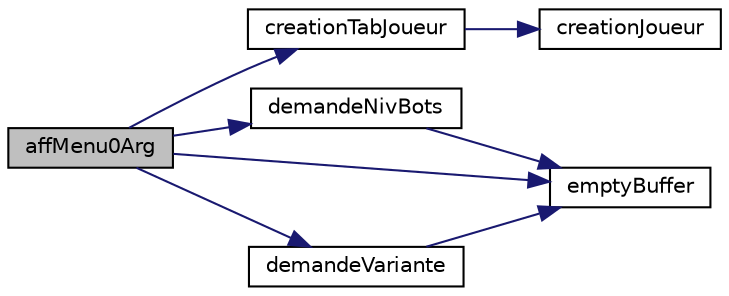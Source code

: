 digraph "affMenu0Arg"
{
 // INTERACTIVE_SVG=YES
 // LATEX_PDF_SIZE
  edge [fontname="Helvetica",fontsize="10",labelfontname="Helvetica",labelfontsize="10"];
  node [fontname="Helvetica",fontsize="10",shape=record];
  rankdir="LR";
  Node1 [label="affMenu0Arg",height=0.2,width=0.4,color="black", fillcolor="grey75", style="filled", fontcolor="black",tooltip=": demande à l'utilisateur le niveau des bots"];
  Node1 -> Node2 [color="midnightblue",fontsize="10",style="solid",fontname="Helvetica"];
  Node2 [label="creationTabJoueur",height=0.2,width=0.4,color="black", fillcolor="white", style="filled",URL="$etienne_8c.html#a5706cf4d64afcdc6465a359cad4165c5",tooltip=": demande à l'utilisateur le niveau des bots"];
  Node2 -> Node3 [color="midnightblue",fontsize="10",style="solid",fontname="Helvetica"];
  Node3 [label="creationJoueur",height=0.2,width=0.4,color="black", fillcolor="white", style="filled",URL="$nathan_8c.html#a881e21bf9def4c848ed2c4af627429b0",tooltip=" "];
  Node1 -> Node4 [color="midnightblue",fontsize="10",style="solid",fontname="Helvetica"];
  Node4 [label="demandeNivBots",height=0.2,width=0.4,color="black", fillcolor="white", style="filled",URL="$etienne_8c.html#a865bb6392ac7abecabea1695f8d20558",tooltip=": demande à l'utilisateur le niveau des bots"];
  Node4 -> Node5 [color="midnightblue",fontsize="10",style="solid",fontname="Helvetica"];
  Node5 [label="emptyBuffer",height=0.2,width=0.4,color="black", fillcolor="white", style="filled",URL="$etienne_8c.html#ae1793ab69ec199b96bae50c64468377b",tooltip=": vide le buffer après une saisie"];
  Node1 -> Node6 [color="midnightblue",fontsize="10",style="solid",fontname="Helvetica"];
  Node6 [label="demandeVariante",height=0.2,width=0.4,color="black", fillcolor="white", style="filled",URL="$etienne_8c.html#a2bb77f3e8224bc57abc5296dcbd18b2e",tooltip=": demande à l'utilisateur le mode de jeu souhaité"];
  Node6 -> Node5 [color="midnightblue",fontsize="10",style="solid",fontname="Helvetica"];
  Node1 -> Node5 [color="midnightblue",fontsize="10",style="solid",fontname="Helvetica"];
}
